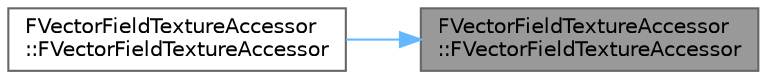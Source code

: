 digraph "FVectorFieldTextureAccessor::FVectorFieldTextureAccessor"
{
 // INTERACTIVE_SVG=YES
 // LATEX_PDF_SIZE
  bgcolor="transparent";
  edge [fontname=Helvetica,fontsize=10,labelfontname=Helvetica,labelfontsize=10];
  node [fontname=Helvetica,fontsize=10,shape=box,height=0.2,width=0.4];
  rankdir="RL";
  Node1 [id="Node000001",label="FVectorFieldTextureAccessor\l::FVectorFieldTextureAccessor",height=0.2,width=0.4,color="gray40", fillcolor="grey60", style="filled", fontcolor="black",tooltip=" "];
  Node1 -> Node2 [id="edge1_Node000001_Node000002",dir="back",color="steelblue1",style="solid",tooltip=" "];
  Node2 [id="Node000002",label="FVectorFieldTextureAccessor\l::FVectorFieldTextureAccessor",height=0.2,width=0.4,color="grey40", fillcolor="white", style="filled",URL="$d4/dd7/structFVectorFieldTextureAccessor.html#af271760854c05a2bd539e90090a67d9f",tooltip=" "];
}
